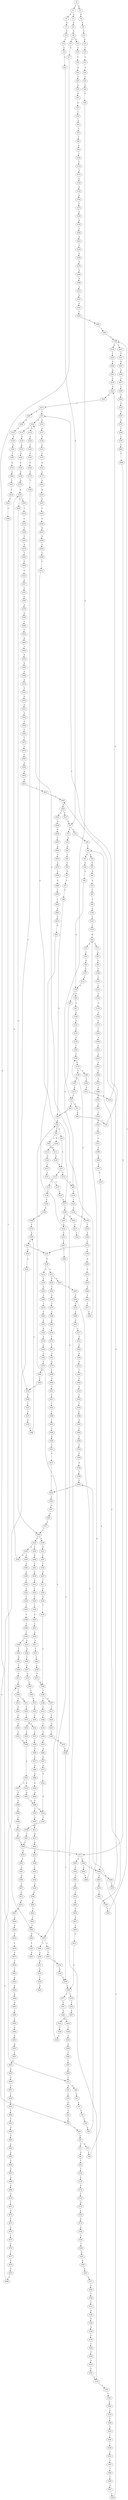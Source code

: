strict digraph  {
	S0 -> S1 [ label = C ];
	S0 -> S2 [ label = G ];
	S1 -> S3 [ label = G ];
	S1 -> S4 [ label = A ];
	S2 -> S5 [ label = G ];
	S3 -> S6 [ label = G ];
	S4 -> S7 [ label = G ];
	S5 -> S8 [ label = G ];
	S6 -> S9 [ label = T ];
	S7 -> S10 [ label = T ];
	S8 -> S11 [ label = T ];
	S9 -> S12 [ label = G ];
	S9 -> S13 [ label = C ];
	S10 -> S14 [ label = C ];
	S11 -> S15 [ label = G ];
	S12 -> S16 [ label = A ];
	S13 -> S17 [ label = G ];
	S14 -> S18 [ label = G ];
	S15 -> S19 [ label = C ];
	S16 -> S20 [ label = C ];
	S17 -> S21 [ label = C ];
	S18 -> S22 [ label = C ];
	S19 -> S23 [ label = C ];
	S20 -> S24 [ label = G ];
	S21 -> S25 [ label = A ];
	S21 -> S26 [ label = G ];
	S22 -> S27 [ label = G ];
	S23 -> S28 [ label = G ];
	S24 -> S29 [ label = T ];
	S25 -> S30 [ label = C ];
	S26 -> S31 [ label = T ];
	S27 -> S32 [ label = G ];
	S27 -> S33 [ label = C ];
	S28 -> S34 [ label = C ];
	S29 -> S35 [ label = G ];
	S30 -> S36 [ label = G ];
	S31 -> S37 [ label = A ];
	S32 -> S38 [ label = C ];
	S33 -> S39 [ label = A ];
	S34 -> S40 [ label = C ];
	S35 -> S41 [ label = G ];
	S36 -> S42 [ label = C ];
	S37 -> S43 [ label = G ];
	S38 -> S44 [ label = T ];
	S39 -> S45 [ label = G ];
	S40 -> S46 [ label = G ];
	S41 -> S47 [ label = G ];
	S42 -> S48 [ label = G ];
	S43 -> S49 [ label = C ];
	S44 -> S50 [ label = A ];
	S44 -> S51 [ label = G ];
	S45 -> S52 [ label = C ];
	S46 -> S53 [ label = G ];
	S47 -> S54 [ label = T ];
	S48 -> S55 [ label = C ];
	S49 -> S56 [ label = C ];
	S50 -> S57 [ label = T ];
	S51 -> S58 [ label = G ];
	S52 -> S59 [ label = C ];
	S53 -> S60 [ label = T ];
	S53 -> S61 [ label = A ];
	S54 -> S62 [ label = A ];
	S55 -> S63 [ label = G ];
	S56 -> S64 [ label = G ];
	S57 -> S65 [ label = A ];
	S58 -> S66 [ label = A ];
	S59 -> S67 [ label = G ];
	S60 -> S68 [ label = G ];
	S61 -> S69 [ label = A ];
	S62 -> S70 [ label = C ];
	S63 -> S71 [ label = C ];
	S63 -> S72 [ label = G ];
	S64 -> S73 [ label = A ];
	S64 -> S74 [ label = C ];
	S65 -> S75 [ label = G ];
	S66 -> S76 [ label = A ];
	S67 -> S77 [ label = G ];
	S68 -> S78 [ label = G ];
	S69 -> S79 [ label = C ];
	S70 -> S80 [ label = T ];
	S71 -> S81 [ label = G ];
	S72 -> S82 [ label = C ];
	S73 -> S83 [ label = A ];
	S74 -> S84 [ label = T ];
	S75 -> S85 [ label = T ];
	S76 -> S86 [ label = T ];
	S76 -> S87 [ label = G ];
	S77 -> S88 [ label = T ];
	S78 -> S89 [ label = T ];
	S78 -> S90 [ label = A ];
	S79 -> S91 [ label = T ];
	S80 -> S92 [ label = A ];
	S81 -> S93 [ label = T ];
	S82 -> S44 [ label = T ];
	S83 -> S94 [ label = A ];
	S84 -> S95 [ label = G ];
	S85 -> S96 [ label = A ];
	S86 -> S97 [ label = G ];
	S87 -> S98 [ label = A ];
	S88 -> S68 [ label = G ];
	S89 -> S99 [ label = G ];
	S89 -> S100 [ label = T ];
	S90 -> S101 [ label = A ];
	S91 -> S102 [ label = G ];
	S91 -> S103 [ label = A ];
	S92 -> S104 [ label = T ];
	S93 -> S105 [ label = C ];
	S94 -> S106 [ label = C ];
	S95 -> S107 [ label = G ];
	S96 -> S108 [ label = G ];
	S97 -> S109 [ label = G ];
	S98 -> S110 [ label = A ];
	S99 -> S111 [ label = G ];
	S100 -> S112 [ label = A ];
	S101 -> S113 [ label = C ];
	S101 -> S114 [ label = G ];
	S102 -> S115 [ label = C ];
	S102 -> S116 [ label = G ];
	S103 -> S117 [ label = C ];
	S104 -> S118 [ label = T ];
	S105 -> S119 [ label = G ];
	S106 -> S120 [ label = C ];
	S107 -> S121 [ label = A ];
	S108 -> S122 [ label = C ];
	S109 -> S123 [ label = G ];
	S110 -> S124 [ label = C ];
	S111 -> S125 [ label = A ];
	S112 -> S126 [ label = G ];
	S113 -> S127 [ label = C ];
	S114 -> S98 [ label = A ];
	S115 -> S128 [ label = A ];
	S116 -> S129 [ label = A ];
	S117 -> S130 [ label = A ];
	S118 -> S131 [ label = G ];
	S119 -> S132 [ label = A ];
	S120 -> S133 [ label = C ];
	S121 -> S76 [ label = A ];
	S122 -> S134 [ label = C ];
	S123 -> S135 [ label = G ];
	S124 -> S136 [ label = G ];
	S125 -> S101 [ label = A ];
	S126 -> S137 [ label = A ];
	S127 -> S138 [ label = T ];
	S128 -> S139 [ label = A ];
	S129 -> S140 [ label = C ];
	S130 -> S141 [ label = A ];
	S131 -> S142 [ label = G ];
	S132 -> S143 [ label = C ];
	S133 -> S144 [ label = C ];
	S134 -> S64 [ label = G ];
	S135 -> S145 [ label = T ];
	S136 -> S146 [ label = G ];
	S137 -> S147 [ label = A ];
	S138 -> S148 [ label = C ];
	S139 -> S149 [ label = C ];
	S140 -> S150 [ label = C ];
	S141 -> S151 [ label = C ];
	S142 -> S152 [ label = A ];
	S143 -> S153 [ label = G ];
	S144 -> S154 [ label = G ];
	S145 -> S155 [ label = C ];
	S146 -> S156 [ label = C ];
	S147 -> S157 [ label = G ];
	S148 -> S158 [ label = G ];
	S149 -> S159 [ label = C ];
	S150 -> S160 [ label = C ];
	S151 -> S161 [ label = G ];
	S152 -> S162 [ label = A ];
	S153 -> S163 [ label = C ];
	S154 -> S164 [ label = A ];
	S155 -> S165 [ label = C ];
	S156 -> S166 [ label = A ];
	S157 -> S167 [ label = G ];
	S158 -> S168 [ label = G ];
	S159 -> S169 [ label = A ];
	S160 -> S170 [ label = G ];
	S161 -> S171 [ label = A ];
	S162 -> S172 [ label = C ];
	S163 -> S173 [ label = G ];
	S164 -> S174 [ label = C ];
	S165 -> S175 [ label = G ];
	S166 -> S176 [ label = C ];
	S167 -> S177 [ label = G ];
	S168 -> S178 [ label = C ];
	S169 -> S179 [ label = G ];
	S170 -> S180 [ label = T ];
	S171 -> S181 [ label = A ];
	S172 -> S182 [ label = G ];
	S173 -> S183 [ label = C ];
	S174 -> S184 [ label = T ];
	S175 -> S185 [ label = C ];
	S175 -> S186 [ label = T ];
	S176 -> S187 [ label = C ];
	S176 -> S188 [ label = T ];
	S177 -> S189 [ label = G ];
	S178 -> S190 [ label = A ];
	S179 -> S191 [ label = A ];
	S180 -> S192 [ label = C ];
	S181 -> S193 [ label = A ];
	S182 -> S194 [ label = G ];
	S183 -> S195 [ label = C ];
	S184 -> S196 [ label = A ];
	S185 -> S197 [ label = C ];
	S186 -> S198 [ label = C ];
	S187 -> S199 [ label = G ];
	S188 -> S200 [ label = G ];
	S189 -> S201 [ label = T ];
	S189 -> S202 [ label = G ];
	S190 -> S203 [ label = C ];
	S191 -> S204 [ label = C ];
	S191 -> S205 [ label = A ];
	S192 -> S206 [ label = T ];
	S193 -> S207 [ label = A ];
	S194 -> S208 [ label = T ];
	S195 -> S209 [ label = T ];
	S196 -> S210 [ label = G ];
	S197 -> S211 [ label = G ];
	S198 -> S212 [ label = G ];
	S199 -> S213 [ label = A ];
	S199 -> S214 [ label = G ];
	S200 -> S215 [ label = G ];
	S201 -> S216 [ label = C ];
	S202 -> S217 [ label = T ];
	S203 -> S218 [ label = G ];
	S203 -> S187 [ label = C ];
	S204 -> S219 [ label = T ];
	S205 -> S220 [ label = C ];
	S206 -> S221 [ label = C ];
	S207 -> S222 [ label = C ];
	S208 -> S223 [ label = A ];
	S209 -> S224 [ label = C ];
	S210 -> S225 [ label = A ];
	S211 -> S53 [ label = G ];
	S212 -> S226 [ label = G ];
	S213 -> S227 [ label = G ];
	S213 -> S228 [ label = A ];
	S214 -> S229 [ label = G ];
	S215 -> S230 [ label = G ];
	S216 -> S231 [ label = T ];
	S217 -> S232 [ label = C ];
	S218 -> S233 [ label = C ];
	S219 -> S234 [ label = C ];
	S220 -> S235 [ label = C ];
	S220 -> S236 [ label = A ];
	S221 -> S237 [ label = G ];
	S222 -> S238 [ label = A ];
	S223 -> S239 [ label = C ];
	S224 -> S240 [ label = G ];
	S225 -> S241 [ label = A ];
	S226 -> S242 [ label = A ];
	S227 -> S243 [ label = T ];
	S228 -> S244 [ label = T ];
	S229 -> S245 [ label = A ];
	S230 -> S246 [ label = A ];
	S231 -> S247 [ label = C ];
	S232 -> S165 [ label = C ];
	S233 -> S48 [ label = G ];
	S234 -> S248 [ label = C ];
	S235 -> S249 [ label = A ];
	S235 -> S250 [ label = G ];
	S236 -> S251 [ label = G ];
	S237 -> S252 [ label = G ];
	S238 -> S253 [ label = G ];
	S239 -> S254 [ label = G ];
	S240 -> S255 [ label = G ];
	S241 -> S256 [ label = T ];
	S242 -> S257 [ label = A ];
	S243 -> S258 [ label = C ];
	S244 -> S259 [ label = G ];
	S245 -> S260 [ label = A ];
	S246 -> S261 [ label = A ];
	S247 -> S262 [ label = T ];
	S248 -> S263 [ label = C ];
	S249 -> S264 [ label = G ];
	S249 -> S265 [ label = C ];
	S250 -> S266 [ label = G ];
	S251 -> S267 [ label = C ];
	S252 -> S268 [ label = C ];
	S253 -> S269 [ label = A ];
	S254 -> S270 [ label = A ];
	S255 -> S271 [ label = G ];
	S256 -> S272 [ label = C ];
	S257 -> S273 [ label = C ];
	S258 -> S274 [ label = C ];
	S259 -> S275 [ label = T ];
	S260 -> S276 [ label = T ];
	S261 -> S277 [ label = C ];
	S262 -> S278 [ label = C ];
	S263 -> S279 [ label = A ];
	S264 -> S191 [ label = A ];
	S265 -> S280 [ label = C ];
	S266 -> S281 [ label = A ];
	S267 -> S282 [ label = C ];
	S268 -> S190 [ label = A ];
	S269 -> S283 [ label = A ];
	S270 -> S284 [ label = A ];
	S271 -> S285 [ label = C ];
	S272 -> S286 [ label = G ];
	S273 -> S287 [ label = A ];
	S273 -> S91 [ label = T ];
	S274 -> S288 [ label = A ];
	S275 -> S289 [ label = A ];
	S276 -> S290 [ label = T ];
	S277 -> S291 [ label = T ];
	S278 -> S292 [ label = T ];
	S278 -> S293 [ label = G ];
	S279 -> S294 [ label = T ];
	S280 -> S295 [ label = A ];
	S281 -> S296 [ label = C ];
	S282 -> S297 [ label = G ];
	S283 -> S298 [ label = G ];
	S284 -> S299 [ label = G ];
	S285 -> S300 [ label = T ];
	S286 -> S301 [ label = G ];
	S287 -> S302 [ label = G ];
	S288 -> S303 [ label = G ];
	S289 -> S304 [ label = G ];
	S290 -> S305 [ label = G ];
	S291 -> S102 [ label = G ];
	S292 -> S306 [ label = G ];
	S293 -> S307 [ label = T ];
	S294 -> S308 [ label = C ];
	S295 -> S309 [ label = C ];
	S296 -> S310 [ label = G ];
	S297 -> S311 [ label = T ];
	S298 -> S312 [ label = G ];
	S299 -> S313 [ label = A ];
	S300 -> S314 [ label = C ];
	S301 -> S315 [ label = G ];
	S302 -> S316 [ label = G ];
	S303 -> S317 [ label = T ];
	S303 -> S318 [ label = C ];
	S304 -> S319 [ label = T ];
	S305 -> S320 [ label = A ];
	S306 -> S321 [ label = A ];
	S307 -> S322 [ label = G ];
	S308 -> S323 [ label = T ];
	S309 -> S324 [ label = C ];
	S310 -> S325 [ label = C ];
	S311 -> S326 [ label = C ];
	S312 -> S177 [ label = G ];
	S313 -> S327 [ label = A ];
	S314 -> S328 [ label = A ];
	S315 -> S329 [ label = T ];
	S316 -> S330 [ label = A ];
	S317 -> S331 [ label = A ];
	S318 -> S332 [ label = T ];
	S319 -> S333 [ label = T ];
	S320 -> S334 [ label = A ];
	S321 -> S335 [ label = G ];
	S322 -> S336 [ label = G ];
	S323 -> S337 [ label = G ];
	S324 -> S338 [ label = C ];
	S325 -> S339 [ label = C ];
	S326 -> S340 [ label = C ];
	S327 -> S341 [ label = G ];
	S328 -> S342 [ label = C ];
	S329 -> S343 [ label = A ];
	S330 -> S344 [ label = A ];
	S331 -> S345 [ label = G ];
	S332 -> S346 [ label = T ];
	S333 -> S347 [ label = T ];
	S334 -> S348 [ label = C ];
	S335 -> S349 [ label = T ];
	S336 -> S350 [ label = T ];
	S337 -> S351 [ label = C ];
	S338 -> S352 [ label = C ];
	S339 -> S353 [ label = C ];
	S340 -> S354 [ label = T ];
	S341 -> S355 [ label = T ];
	S342 -> S356 [ label = G ];
	S343 -> S357 [ label = T ];
	S344 -> S358 [ label = T ];
	S345 -> S359 [ label = G ];
	S346 -> S360 [ label = C ];
	S347 -> S361 [ label = C ];
	S348 -> S362 [ label = C ];
	S349 -> S363 [ label = A ];
	S350 -> S364 [ label = A ];
	S351 -> S365 [ label = C ];
	S352 -> S366 [ label = T ];
	S353 -> S367 [ label = A ];
	S354 -> S368 [ label = C ];
	S355 -> S369 [ label = G ];
	S356 -> S370 [ label = T ];
	S357 -> S371 [ label = C ];
	S358 -> S372 [ label = A ];
	S359 -> S373 [ label = G ];
	S360 -> S374 [ label = A ];
	S361 -> S375 [ label = A ];
	S362 -> S376 [ label = C ];
	S364 -> S377 [ label = T ];
	S364 -> S378 [ label = C ];
	S365 -> S379 [ label = A ];
	S366 -> S380 [ label = T ];
	S367 -> S381 [ label = T ];
	S368 -> S382 [ label = T ];
	S369 -> S383 [ label = T ];
	S370 -> S384 [ label = C ];
	S371 -> S385 [ label = C ];
	S372 -> S386 [ label = G ];
	S373 -> S387 [ label = T ];
	S374 -> S388 [ label = C ];
	S375 -> S389 [ label = C ];
	S376 -> S390 [ label = G ];
	S377 -> S391 [ label = G ];
	S378 -> S392 [ label = C ];
	S379 -> S393 [ label = G ];
	S380 -> S394 [ label = C ];
	S381 -> S395 [ label = C ];
	S382 -> S396 [ label = T ];
	S382 -> S397 [ label = G ];
	S383 -> S398 [ label = C ];
	S384 -> S399 [ label = C ];
	S385 -> S400 [ label = C ];
	S386 -> S401 [ label = T ];
	S387 -> S402 [ label = C ];
	S388 -> S403 [ label = G ];
	S389 -> S404 [ label = T ];
	S390 -> S405 [ label = T ];
	S391 -> S406 [ label = A ];
	S392 -> S407 [ label = G ];
	S393 -> S408 [ label = T ];
	S394 -> S409 [ label = C ];
	S394 -> S410 [ label = G ];
	S395 -> S411 [ label = G ];
	S396 -> S412 [ label = C ];
	S397 -> S413 [ label = T ];
	S398 -> S414 [ label = G ];
	S398 -> S415 [ label = C ];
	S399 -> S416 [ label = A ];
	S400 -> S417 [ label = G ];
	S401 -> S418 [ label = C ];
	S402 -> S419 [ label = A ];
	S403 -> S420 [ label = C ];
	S404 -> S421 [ label = C ];
	S405 -> S192 [ label = C ];
	S406 -> S422 [ label = G ];
	S407 -> S423 [ label = G ];
	S408 -> S424 [ label = C ];
	S409 -> S425 [ label = T ];
	S410 -> S426 [ label = A ];
	S411 -> S427 [ label = T ];
	S412 -> S428 [ label = T ];
	S413 -> S429 [ label = C ];
	S414 -> S430 [ label = T ];
	S415 -> S431 [ label = T ];
	S416 -> S432 [ label = G ];
	S417 -> S433 [ label = A ];
	S418 -> S434 [ label = T ];
	S419 -> S435 [ label = C ];
	S420 -> S436 [ label = C ];
	S421 -> S437 [ label = C ];
	S422 -> S438 [ label = C ];
	S423 -> S439 [ label = T ];
	S424 -> S440 [ label = G ];
	S425 -> S441 [ label = G ];
	S426 -> S442 [ label = T ];
	S427 -> S443 [ label = C ];
	S428 -> S444 [ label = C ];
	S429 -> S445 [ label = G ];
	S430 -> S446 [ label = C ];
	S431 -> S447 [ label = G ];
	S432 -> S318 [ label = C ];
	S433 -> S448 [ label = A ];
	S434 -> S449 [ label = C ];
	S435 -> S450 [ label = T ];
	S436 -> S451 [ label = C ];
	S437 -> S452 [ label = T ];
	S438 -> S453 [ label = G ];
	S439 -> S454 [ label = G ];
	S440 -> S455 [ label = T ];
	S441 -> S456 [ label = T ];
	S442 -> S457 [ label = C ];
	S443 -> S458 [ label = C ];
	S444 -> S459 [ label = G ];
	S445 -> S460 [ label = T ];
	S446 -> S461 [ label = G ];
	S447 -> S462 [ label = G ];
	S448 -> S463 [ label = A ];
	S448 -> S464 [ label = G ];
	S449 -> S465 [ label = T ];
	S450 -> S466 [ label = C ];
	S451 -> S467 [ label = T ];
	S452 -> S468 [ label = T ];
	S453 -> S469 [ label = G ];
	S454 -> S78 [ label = G ];
	S455 -> S470 [ label = A ];
	S456 -> S471 [ label = C ];
	S457 -> S472 [ label = G ];
	S458 -> S473 [ label = T ];
	S459 -> S474 [ label = G ];
	S460 -> S475 [ label = G ];
	S461 -> S476 [ label = G ];
	S462 -> S477 [ label = C ];
	S463 -> S478 [ label = G ];
	S464 -> S479 [ label = T ];
	S465 -> S278 [ label = C ];
	S465 -> S480 [ label = G ];
	S466 -> S481 [ label = G ];
	S467 -> S482 [ label = T ];
	S468 -> S483 [ label = T ];
	S469 -> S484 [ label = T ];
	S470 -> S485 [ label = A ];
	S471 -> S486 [ label = C ];
	S472 -> S487 [ label = T ];
	S473 -> S368 [ label = C ];
	S474 -> S488 [ label = A ];
	S475 -> S489 [ label = G ];
	S476 -> S242 [ label = A ];
	S477 -> S490 [ label = C ];
	S478 -> S491 [ label = T ];
	S479 -> S492 [ label = C ];
	S480 -> S493 [ label = T ];
	S481 -> S494 [ label = C ];
	S482 -> S495 [ label = C ];
	S483 -> S496 [ label = C ];
	S484 -> S497 [ label = C ];
	S485 -> S498 [ label = G ];
	S486 -> S499 [ label = T ];
	S487 -> S500 [ label = T ];
	S488 -> S501 [ label = G ];
	S489 -> S350 [ label = T ];
	S490 -> S502 [ label = T ];
	S491 -> S503 [ label = G ];
	S492 -> S504 [ label = G ];
	S493 -> S505 [ label = A ];
	S494 -> S506 [ label = T ];
	S495 -> S507 [ label = A ];
	S496 -> S508 [ label = A ];
	S497 -> S509 [ label = G ];
	S498 -> S510 [ label = A ];
	S499 -> S511 [ label = A ];
	S499 -> S512 [ label = T ];
	S500 -> S513 [ label = T ];
	S501 -> S514 [ label = A ];
	S502 -> S515 [ label = G ];
	S503 -> S516 [ label = T ];
	S504 -> S517 [ label = C ];
	S504 -> S518 [ label = A ];
	S506 -> S519 [ label = T ];
	S507 -> S520 [ label = T ];
	S508 -> S521 [ label = T ];
	S509 -> S21 [ label = C ];
	S510 -> S522 [ label = C ];
	S511 -> S523 [ label = C ];
	S512 -> S524 [ label = G ];
	S513 -> S525 [ label = G ];
	S514 -> S526 [ label = G ];
	S515 -> S527 [ label = G ];
	S516 -> S398 [ label = C ];
	S517 -> S27 [ label = G ];
	S518 -> S528 [ label = G ];
	S519 -> S529 [ label = C ];
	S520 -> S530 [ label = C ];
	S521 -> S531 [ label = C ];
	S522 -> S532 [ label = G ];
	S523 -> S533 [ label = T ];
	S524 -> S534 [ label = T ];
	S525 -> S535 [ label = T ];
	S526 -> S536 [ label = G ];
	S527 -> S537 [ label = G ];
	S528 -> S538 [ label = G ];
	S529 -> S539 [ label = A ];
	S530 -> S540 [ label = C ];
	S531 -> S540 [ label = C ];
	S532 -> S541 [ label = G ];
	S533 -> S542 [ label = A ];
	S534 -> S543 [ label = A ];
	S535 -> S544 [ label = A ];
	S536 -> S545 [ label = T ];
	S537 -> S546 [ label = T ];
	S538 -> S547 [ label = T ];
	S539 -> S548 [ label = T ];
	S540 -> S549 [ label = A ];
	S541 -> S550 [ label = C ];
	S542 -> S551 [ label = C ];
	S543 -> S552 [ label = G ];
	S544 -> S553 [ label = G ];
	S545 -> S554 [ label = C ];
	S546 -> S555 [ label = C ];
	S547 -> S556 [ label = A ];
	S548 -> S530 [ label = C ];
	S549 -> S557 [ label = G ];
	S550 -> S558 [ label = T ];
	S551 -> S559 [ label = C ];
	S552 -> S560 [ label = G ];
	S553 -> S560 [ label = G ];
	S554 -> S561 [ label = C ];
	S555 -> S562 [ label = C ];
	S556 -> S563 [ label = T ];
	S557 -> S564 [ label = A ];
	S558 -> S565 [ label = C ];
	S559 -> S566 [ label = A ];
	S560 -> S567 [ label = A ];
	S561 -> S568 [ label = C ];
	S562 -> S569 [ label = C ];
	S563 -> S570 [ label = A ];
	S564 -> S571 [ label = A ];
	S565 -> S572 [ label = T ];
	S566 -> S573 [ label = G ];
	S567 -> S574 [ label = G ];
	S567 -> S575 [ label = A ];
	S568 -> S576 [ label = A ];
	S568 -> S577 [ label = G ];
	S569 -> S577 [ label = G ];
	S570 -> S578 [ label = A ];
	S571 -> S220 [ label = C ];
	S572 -> S579 [ label = C ];
	S573 -> S580 [ label = G ];
	S574 -> S581 [ label = A ];
	S575 -> S582 [ label = A ];
	S576 -> S583 [ label = G ];
	S577 -> S584 [ label = A ];
	S577 -> S585 [ label = G ];
	S578 -> S586 [ label = G ];
	S579 -> S587 [ label = G ];
	S580 -> S588 [ label = A ];
	S581 -> S589 [ label = G ];
	S582 -> S590 [ label = G ];
	S583 -> S591 [ label = A ];
	S584 -> S592 [ label = G ];
	S584 -> S448 [ label = A ];
	S585 -> S593 [ label = A ];
	S586 -> S594 [ label = T ];
	S587 -> S595 [ label = A ];
	S588 -> S596 [ label = G ];
	S589 -> S597 [ label = T ];
	S589 -> S536 [ label = G ];
	S590 -> S598 [ label = G ];
	S591 -> S599 [ label = G ];
	S592 -> S600 [ label = T ];
	S593 -> S601 [ label = G ];
	S594 -> S602 [ label = C ];
	S595 -> S603 [ label = A ];
	S596 -> S604 [ label = A ];
	S597 -> S605 [ label = C ];
	S598 -> S606 [ label = T ];
	S599 -> S607 [ label = C ];
	S600 -> S258 [ label = C ];
	S601 -> S608 [ label = G ];
	S602 -> S609 [ label = G ];
	S603 -> S610 [ label = G ];
	S604 -> S589 [ label = G ];
	S605 -> S611 [ label = A ];
	S606 -> S612 [ label = C ];
	S607 -> S613 [ label = C ];
	S608 -> S614 [ label = C ];
	S609 -> S615 [ label = T ];
	S610 -> S616 [ label = T ];
	S611 -> S617 [ label = G ];
	S612 -> S618 [ label = C ];
	S613 -> S619 [ label = A ];
	S614 -> S620 [ label = G ];
	S615 -> S621 [ label = G ];
	S616 -> S492 [ label = C ];
	S617 -> S622 [ label = G ];
	S618 -> S568 [ label = C ];
	S619 -> S623 [ label = C ];
	S620 -> S624 [ label = T ];
	S621 -> S489 [ label = G ];
	S622 -> S625 [ label = A ];
	S623 -> S626 [ label = G ];
	S624 -> S627 [ label = G ];
	S625 -> S628 [ label = C ];
	S626 -> S629 [ label = G ];
	S627 -> S630 [ label = G ];
	S628 -> S631 [ label = C ];
	S629 -> S632 [ label = T ];
	S630 -> S633 [ label = T ];
	S631 -> S634 [ label = A ];
	S632 -> S635 [ label = T ];
	S633 -> S364 [ label = A ];
	S634 -> S636 [ label = G ];
	S635 -> S637 [ label = A ];
	S636 -> S638 [ label = T ];
	S637 -> S639 [ label = C ];
	S638 -> S640 [ label = C ];
	S639 -> S641 [ label = T ];
	S640 -> S642 [ label = T ];
	S641 -> S643 [ label = G ];
	S642 -> S644 [ label = C ];
	S643 -> S645 [ label = C ];
	S644 -> S465 [ label = T ];
	S645 -> S646 [ label = A ];
	S646 -> S647 [ label = G ];
	S647 -> S648 [ label = A ];
	S648 -> S649 [ label = C ];
	S649 -> S650 [ label = G ];
	S650 -> S651 [ label = G ];
	S651 -> S652 [ label = A ];
	S652 -> S653 [ label = C ];
	S653 -> S654 [ label = A ];
	S654 -> S655 [ label = C ];
	S655 -> S656 [ label = A ];
	S656 -> S657 [ label = C ];
	S657 -> S658 [ label = C ];
	S658 -> S659 [ label = T ];
	S659 -> S660 [ label = C ];
	S660 -> S661 [ label = T ];
	S661 -> S662 [ label = A ];
	S662 -> S663 [ label = G ];
	S663 -> S664 [ label = A ];
	S664 -> S665 [ label = A ];
	S665 -> S666 [ label = C ];
	S666 -> S667 [ label = G ];
	S667 -> S668 [ label = A ];
	S668 -> S669 [ label = G ];
	S669 -> S670 [ label = G ];
	S670 -> S671 [ label = T ];
	S671 -> S672 [ label = G ];
	S672 -> S673 [ label = T ];
	S673 -> S674 [ label = C ];
	S674 -> S675 [ label = C ];
	S675 -> S676 [ label = C ];
	S676 -> S677 [ label = T ];
	S677 -> S678 [ label = G ];
	S678 -> S679 [ label = T ];
	S679 -> S680 [ label = C ];
	S680 -> S486 [ label = C ];
}

